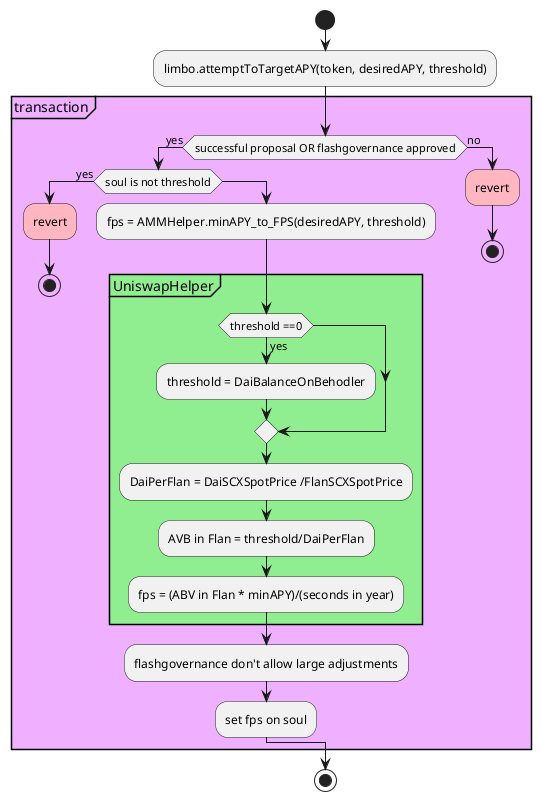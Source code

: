@startuml
!define yoghurt #eeb0ff
!define bluegrey #b2c0ed
start
:limbo.attemptToTargetAPY(token, desiredAPY, threshold);
partition yoghurt "transaction"{
    if(successful proposal OR flashgovernance approved) then (yes)
        if(soul is not threshold) then (yes)
            #lightpink:revert;
            stop
        else
            :fps = AMMHelper.minAPY_to_FPS(desiredAPY, threshold);
            partition #LightGreen "UniswapHelper"{
                if(threshold ==0) then (yes)
                    :threshold = DaiBalanceOnBehodler;
                endif
                :DaiPerFlan = DaiSCXSpotPrice /FlanSCXSpotPrice;
                :AVB in Flan = threshold/DaiPerFlan;
                :fps = (ABV in Flan * minAPY)/(seconds in year);
            }
            :flashgovernance don't allow large adjustments;
            :set fps on soul;
        endif
    else (no)
        #lightpink:revert;
        stop
    endif
}
stop
@enduml